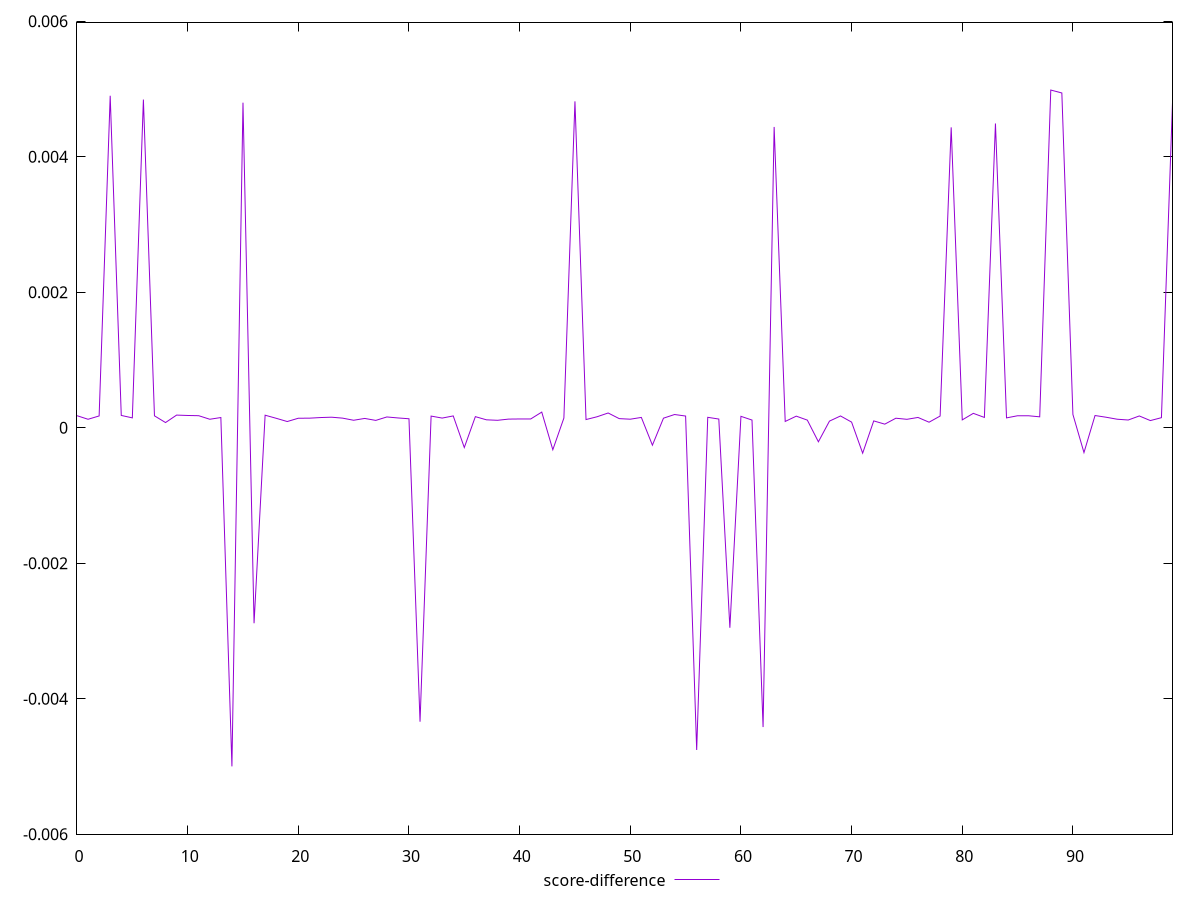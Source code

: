 reset

$scoreDifference <<EOF
0 0.0001780901012221614
1 0.00012511406459636554
2 0.00017433032857261388
3 0.004900550470339771
4 0.00018183378926628357
5 0.00014592305076099876
6 0.004844418136029649
7 0.00017608419661352404
8 0.00007688607843292505
9 0.00018688527136001554
10 0.00018124463744706443
11 0.0001778852299268996
12 0.0001254414950648819
13 0.00015075305534328898
14 -0.004998539407063074
15 0.004798539780620725
16 -0.0028856554749789876
17 0.0001853307785046887
18 0.0001397154586296745
19 0.00009178983589119838
20 0.00014053276408887427
21 0.00014140120272754242
22 0.00015052727779019115
23 0.000155733853997031
24 0.00014192484582764564
25 0.00011064240005254078
26 0.00013748939140201255
27 0.00010855681075094825
28 0.0001593693625453474
29 0.00014481587380987815
30 0.0001327830267678909
31 -0.00433909640234964
32 0.00017228655541512428
33 0.00014285723381357585
34 0.00017459062137092918
35 -0.00029178854975864255
36 0.0001639608933056147
37 0.00011713050614226006
38 0.00011000522201631835
39 0.0001277124548760833
40 0.00012973280931993791
41 0.00012953288772377114
42 0.00023108824406148365
43 -0.00032421024066375814
44 0.00014310417787855023
45 0.0048176576989042985
46 0.00012101969675615276
47 0.0001623662661280889
48 0.00021792941343623529
49 0.00013472751067322708
50 0.00012621119908851064
51 0.00015240176625674895
52 -0.0002573470966446001
53 0.00014117983096817444
54 0.0001953952783971813
55 0.00017284547049389865
56 -0.004756274876737243
57 0.00015400805883158952
58 0.00012859286866406805
59 -0.0029527865994192215
60 0.00016867333634140724
61 0.00011350580765601137
62 -0.004418140147496752
63 0.004439817374266242
64 0.00009300318159632948
65 0.00017123704898525105
66 0.00011265607133115196
67 -0.00020732483745078412
68 0.00009778970181495428
69 0.000174112710376928
70 0.0000832484590687077
71 -0.0003754071451369523
72 0.00010110472363344947
73 0.00005325049916926616
74 0.00014068601410399673
75 0.00012458253774383365
76 0.00015216744167079188
77 0.00008192996848488399
78 0.00017262360844694236
79 0.004434368648286835
80 0.0001159363352734033
81 0.00021266584495460705
82 0.0001523591614991382
83 0.004491614484437023
84 0.00014553127058336557
85 0.00017707004208755706
86 0.0001767584904718289
87 0.0001613729123115526
88 0.00498492839852116
89 0.00494159516705539
90 0.00019618587306236002
91 -0.0003661640355069329
92 0.00018054024876623664
93 0.000155162826962707
94 0.00012589650841188238
95 0.00011430035728987598
96 0.00017412977835051802
97 0.00010586001793844169
98 0.0001488021149818053
99 0.004800532565445992
EOF

set key outside below
set xrange [0:99]
set yrange [-0.005998539407063074:0.00598492839852116]
set trange [-0.005998539407063074:0.00598492839852116]
set terminal svg size 640, 500 enhanced background rgb 'white'
set output "reprap/first-meaningful-paint/samples/pages+cached+noexternal+nofonts+nosvg+noimg/score-difference/values.svg"

plot $scoreDifference title "score-difference" with line

reset
